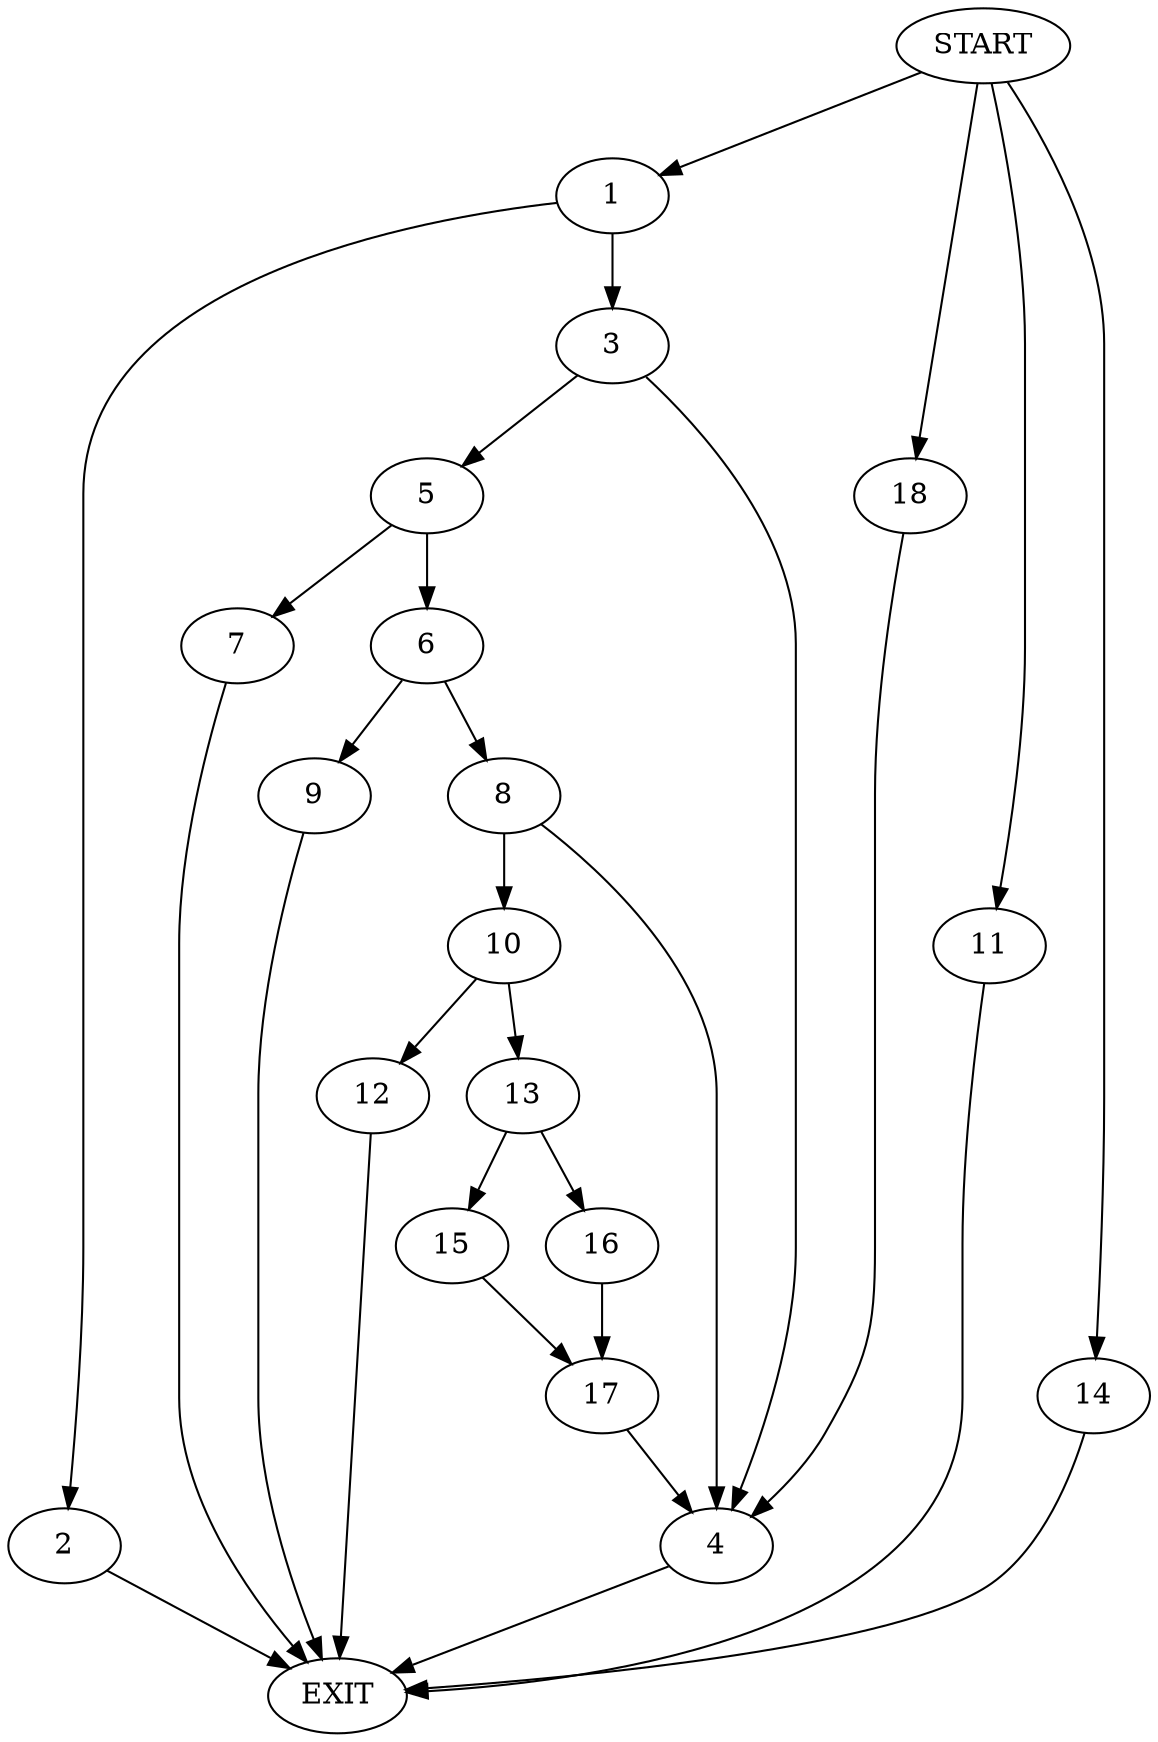 digraph {
0 [label="START"]
19 [label="EXIT"]
0 -> 1
1 -> 2
1 -> 3
3 -> 4
3 -> 5
2 -> 19
4 -> 19
5 -> 6
5 -> 7
7 -> 19
6 -> 8
6 -> 9
9 -> 19
8 -> 4
8 -> 10
0 -> 11
11 -> 19
10 -> 12
10 -> 13
0 -> 14
14 -> 19
13 -> 15
13 -> 16
12 -> 19
16 -> 17
15 -> 17
17 -> 4
0 -> 18
18 -> 4
}
